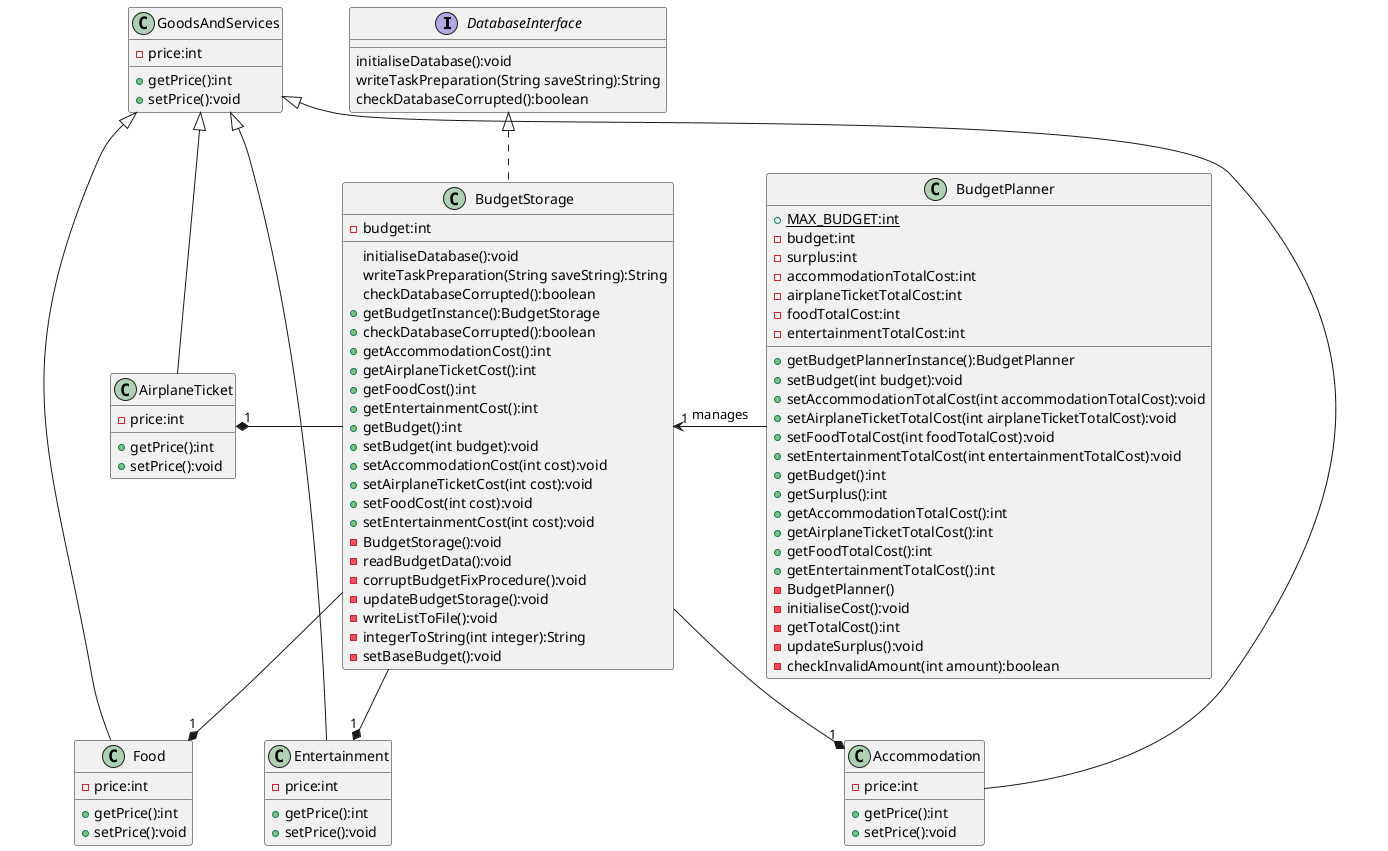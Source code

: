 @startuml
'https://plantuml.com/sequence-diagram

interface DatabaseInterface {
initialiseDatabase():void
writeTaskPreparation(String saveString):String
checkDatabaseCorrupted():boolean
}
class BudgetStorage implements DatabaseInterface {
-budget:int
initialiseDatabase():void
writeTaskPreparation(String saveString):String
checkDatabaseCorrupted():boolean
+getBudgetInstance():BudgetStorage
+checkDatabaseCorrupted():boolean
+getAccommodationCost():int
+getAirplaneTicketCost():int
+getFoodCost():int
+getEntertainmentCost():int
+getBudget():int
+setBudget(int budget):void
+setAccommodationCost(int cost):void
+setAirplaneTicketCost(int cost):void
+setFoodCost(int cost):void
+setEntertainmentCost(int cost):void
-BudgetStorage():void
-readBudgetData():void
-corruptBudgetFixProcedure():void
-updateBudgetStorage():void
-writeListToFile():void
-integerToString(int integer):String
-setBaseBudget():void
}
class BudgetPlanner {
{static}+MAX_BUDGET:int
-budget:int
-surplus:int
-accommodationTotalCost:int
-airplaneTicketTotalCost:int
-foodTotalCost:int
-entertainmentTotalCost:int
+getBudgetPlannerInstance():BudgetPlanner
+setBudget(int budget):void
+setAccommodationTotalCost(int accommodationTotalCost):void
+setAirplaneTicketTotalCost(int airplaneTicketTotalCost):void
+setFoodTotalCost(int foodTotalCost):void
+setEntertainmentTotalCost(int entertainmentTotalCost):void
+getBudget():int
+getSurplus():int
+getAccommodationTotalCost():int
+getAirplaneTicketTotalCost():int
+getFoodTotalCost():int
+getEntertainmentTotalCost():int
-BudgetPlanner()
-initialiseCost():void
-getTotalCost():int
-updateSurplus():void
-checkInvalidAmount(int amount):boolean

}
BudgetStorage "1" <- BudgetPlanner : manages
BudgetStorage -left-* "1"AirplaneTicket
BudgetStorage --* "1"Entertainment
BudgetStorage --* "1"Food
BudgetStorage --* "1"Accommodation

class AirplaneTicket extends GoodsAndServices {
-price:int
+getPrice():int
+setPrice():void
}
class Accommodation extends GoodsAndServices {
-price:int
+getPrice():int
+setPrice():void
}
class Food extends GoodsAndServices {
-price:int
+getPrice():int
+setPrice():void
}
class Entertainment extends GoodsAndServices {
-price:int
+getPrice():int
+setPrice():void
}
class GoodsAndServices {
-price:int
+getPrice():int
+setPrice():void
}

@enduml